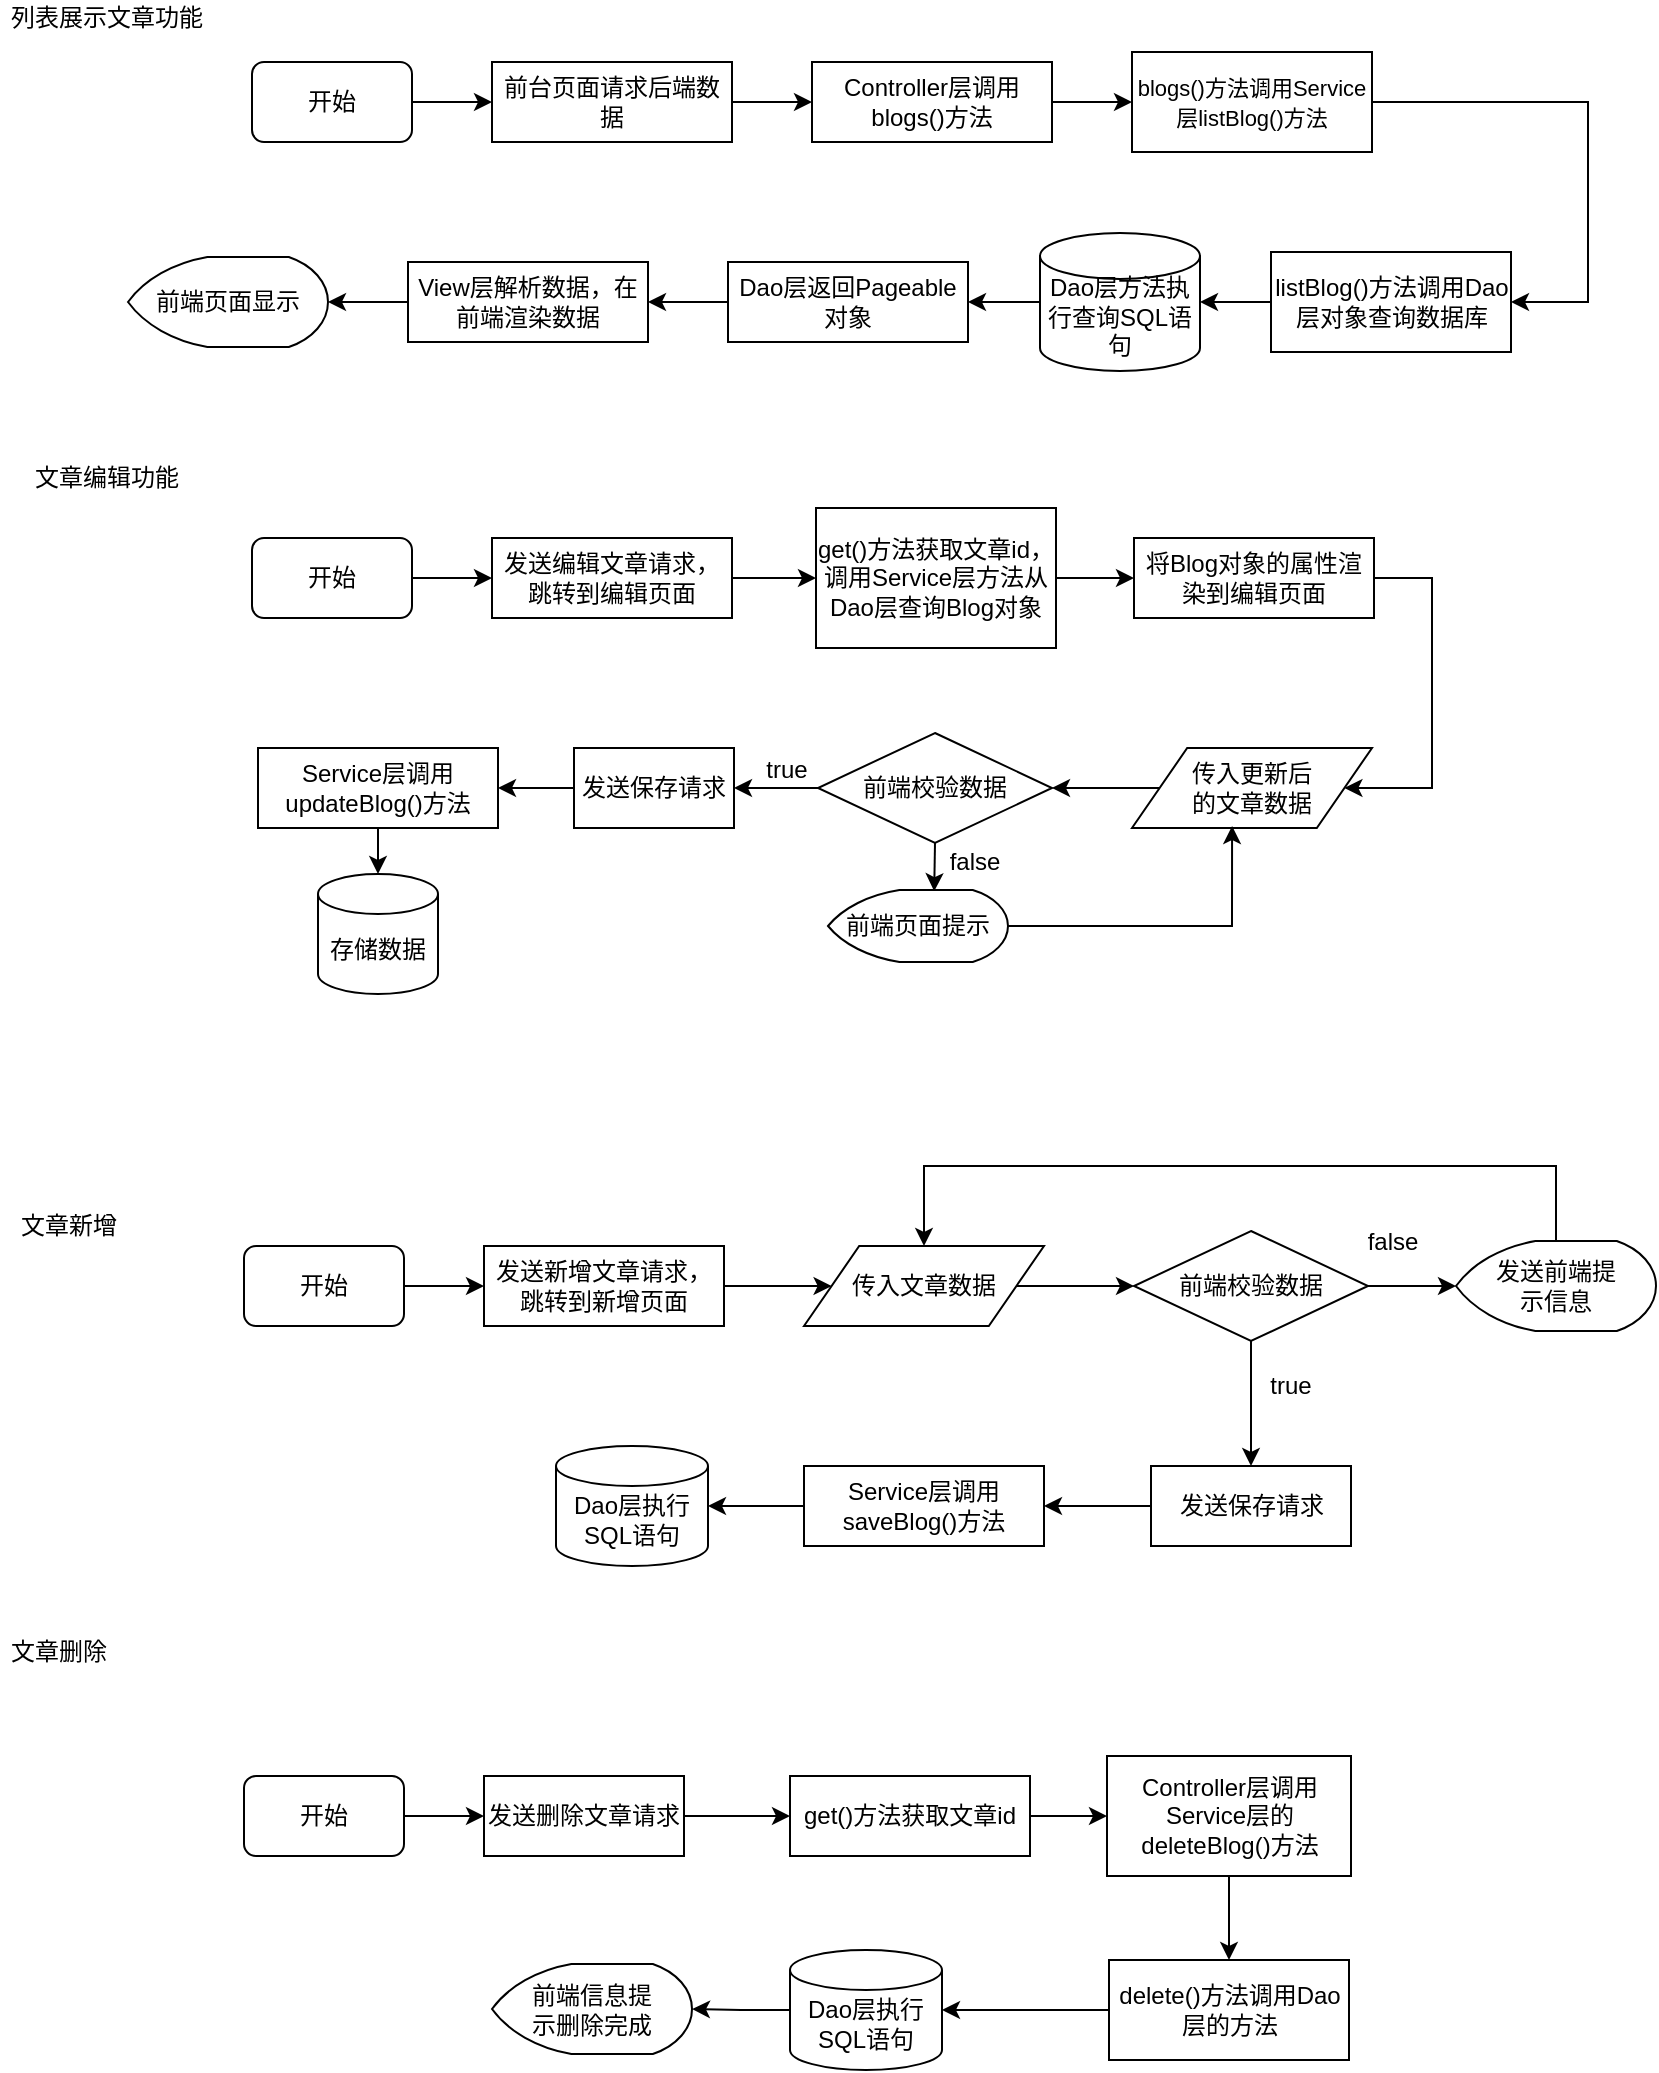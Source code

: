 <mxfile version="20.0.1" type="github">
  <diagram id="C5RBs43oDa-KdzZeNtuy" name="Page-1">
    <mxGraphModel dx="1422" dy="762" grid="0" gridSize="10" guides="1" tooltips="1" connect="1" arrows="1" fold="1" page="1" pageScale="1" pageWidth="1200" pageHeight="1920" math="0" shadow="0">
      <root>
        <mxCell id="WIyWlLk6GJQsqaUBKTNV-0" />
        <mxCell id="WIyWlLk6GJQsqaUBKTNV-1" parent="WIyWlLk6GJQsqaUBKTNV-0" />
        <mxCell id="llNl7VoYxa_XHELYgRbV-3" value="" style="edgeStyle=orthogonalEdgeStyle;rounded=0;orthogonalLoop=1;jettySize=auto;html=1;" parent="WIyWlLk6GJQsqaUBKTNV-1" source="WIyWlLk6GJQsqaUBKTNV-3" target="llNl7VoYxa_XHELYgRbV-2" edge="1">
          <mxGeometry relative="1" as="geometry" />
        </mxCell>
        <mxCell id="WIyWlLk6GJQsqaUBKTNV-3" value="开始" style="rounded=1;whiteSpace=wrap;html=1;fontSize=12;glass=0;strokeWidth=1;shadow=0;" parent="WIyWlLk6GJQsqaUBKTNV-1" vertex="1">
          <mxGeometry x="158" y="41" width="80" height="40" as="geometry" />
        </mxCell>
        <mxCell id="llNl7VoYxa_XHELYgRbV-5" value="" style="edgeStyle=orthogonalEdgeStyle;rounded=0;orthogonalLoop=1;jettySize=auto;html=1;" parent="WIyWlLk6GJQsqaUBKTNV-1" source="llNl7VoYxa_XHELYgRbV-2" target="llNl7VoYxa_XHELYgRbV-4" edge="1">
          <mxGeometry relative="1" as="geometry" />
        </mxCell>
        <mxCell id="llNl7VoYxa_XHELYgRbV-2" value="前台页面请求后端数据" style="whiteSpace=wrap;html=1;rounded=0;glass=0;strokeWidth=1;shadow=0;" parent="WIyWlLk6GJQsqaUBKTNV-1" vertex="1">
          <mxGeometry x="278" y="41" width="120" height="40" as="geometry" />
        </mxCell>
        <mxCell id="llNl7VoYxa_XHELYgRbV-7" value="" style="edgeStyle=orthogonalEdgeStyle;rounded=0;orthogonalLoop=1;jettySize=auto;html=1;entryX=0;entryY=0.5;entryDx=0;entryDy=0;" parent="WIyWlLk6GJQsqaUBKTNV-1" source="llNl7VoYxa_XHELYgRbV-4" target="llNl7VoYxa_XHELYgRbV-6" edge="1">
          <mxGeometry relative="1" as="geometry">
            <mxPoint x="598" y="61" as="targetPoint" />
          </mxGeometry>
        </mxCell>
        <mxCell id="llNl7VoYxa_XHELYgRbV-4" value="Controller层调用blogs()方法" style="whiteSpace=wrap;html=1;rounded=0;glass=0;strokeWidth=1;shadow=0;" parent="WIyWlLk6GJQsqaUBKTNV-1" vertex="1">
          <mxGeometry x="438" y="41" width="120" height="40" as="geometry" />
        </mxCell>
        <mxCell id="llNl7VoYxa_XHELYgRbV-40" style="edgeStyle=orthogonalEdgeStyle;rounded=0;orthogonalLoop=1;jettySize=auto;html=1;fontSize=12;entryX=1;entryY=0.5;entryDx=0;entryDy=0;" parent="WIyWlLk6GJQsqaUBKTNV-1" source="llNl7VoYxa_XHELYgRbV-6" target="llNl7VoYxa_XHELYgRbV-8" edge="1">
          <mxGeometry relative="1" as="geometry">
            <mxPoint x="780" y="160" as="targetPoint" />
            <Array as="points">
              <mxPoint x="826" y="61" />
              <mxPoint x="826" y="161" />
            </Array>
          </mxGeometry>
        </mxCell>
        <mxCell id="llNl7VoYxa_XHELYgRbV-6" value="&lt;font style=&quot;font-size: 11px; line-height: 0.8;&quot;&gt;blogs()方法调用Service层listBlog()方法&lt;/font&gt;" style="whiteSpace=wrap;html=1;rounded=0;glass=0;strokeWidth=1;shadow=0;" parent="WIyWlLk6GJQsqaUBKTNV-1" vertex="1">
          <mxGeometry x="598" y="36" width="120" height="50" as="geometry" />
        </mxCell>
        <mxCell id="llNl7VoYxa_XHELYgRbV-11" value="" style="edgeStyle=orthogonalEdgeStyle;rounded=0;orthogonalLoop=1;jettySize=auto;html=1;fontSize=12;startArrow=none;" parent="WIyWlLk6GJQsqaUBKTNV-1" source="llNl7VoYxa_XHELYgRbV-99" target="llNl7VoYxa_XHELYgRbV-10" edge="1">
          <mxGeometry relative="1" as="geometry" />
        </mxCell>
        <mxCell id="llNl7VoYxa_XHELYgRbV-8" value="listBlog()方法调用Dao层对象查询数据库" style="whiteSpace=wrap;html=1;rounded=0;glass=0;strokeWidth=1;shadow=0;" parent="WIyWlLk6GJQsqaUBKTNV-1" vertex="1">
          <mxGeometry x="667.5" y="136" width="120" height="50" as="geometry" />
        </mxCell>
        <mxCell id="llNl7VoYxa_XHELYgRbV-13" value="" style="edgeStyle=orthogonalEdgeStyle;rounded=0;orthogonalLoop=1;jettySize=auto;html=1;fontSize=12;" parent="WIyWlLk6GJQsqaUBKTNV-1" source="llNl7VoYxa_XHELYgRbV-10" target="llNl7VoYxa_XHELYgRbV-12" edge="1">
          <mxGeometry relative="1" as="geometry" />
        </mxCell>
        <mxCell id="llNl7VoYxa_XHELYgRbV-10" value="Dao层返回Pageable对象" style="whiteSpace=wrap;html=1;rounded=0;glass=0;strokeWidth=1;shadow=0;" parent="WIyWlLk6GJQsqaUBKTNV-1" vertex="1">
          <mxGeometry x="396" y="141" width="120" height="40" as="geometry" />
        </mxCell>
        <mxCell id="llNl7VoYxa_XHELYgRbV-27" style="edgeStyle=orthogonalEdgeStyle;rounded=0;orthogonalLoop=1;jettySize=auto;html=1;entryX=1;entryY=0.5;entryDx=0;entryDy=0;entryPerimeter=0;fontSize=12;" parent="WIyWlLk6GJQsqaUBKTNV-1" source="llNl7VoYxa_XHELYgRbV-12" target="llNl7VoYxa_XHELYgRbV-26" edge="1">
          <mxGeometry relative="1" as="geometry" />
        </mxCell>
        <mxCell id="llNl7VoYxa_XHELYgRbV-12" value="View层解析数据，在前端渲染数据" style="whiteSpace=wrap;html=1;rounded=0;glass=0;strokeWidth=1;shadow=0;" parent="WIyWlLk6GJQsqaUBKTNV-1" vertex="1">
          <mxGeometry x="236" y="141" width="120" height="40" as="geometry" />
        </mxCell>
        <mxCell id="llNl7VoYxa_XHELYgRbV-19" value="" style="edgeStyle=orthogonalEdgeStyle;rounded=0;orthogonalLoop=1;jettySize=auto;html=1;fontSize=12;" parent="WIyWlLk6GJQsqaUBKTNV-1" source="llNl7VoYxa_XHELYgRbV-17" target="llNl7VoYxa_XHELYgRbV-18" edge="1">
          <mxGeometry relative="1" as="geometry" />
        </mxCell>
        <mxCell id="llNl7VoYxa_XHELYgRbV-17" value="开始" style="rounded=1;whiteSpace=wrap;html=1;fontSize=12;glass=0;strokeWidth=1;shadow=0;" parent="WIyWlLk6GJQsqaUBKTNV-1" vertex="1">
          <mxGeometry x="158" y="279" width="80" height="40" as="geometry" />
        </mxCell>
        <mxCell id="llNl7VoYxa_XHELYgRbV-21" value="" style="edgeStyle=orthogonalEdgeStyle;rounded=0;orthogonalLoop=1;jettySize=auto;html=1;fontSize=12;" parent="WIyWlLk6GJQsqaUBKTNV-1" source="llNl7VoYxa_XHELYgRbV-18" target="llNl7VoYxa_XHELYgRbV-20" edge="1">
          <mxGeometry relative="1" as="geometry" />
        </mxCell>
        <mxCell id="llNl7VoYxa_XHELYgRbV-18" value="发送编辑文章请求，跳转到编辑页面" style="whiteSpace=wrap;html=1;rounded=0;glass=0;strokeWidth=1;shadow=0;" parent="WIyWlLk6GJQsqaUBKTNV-1" vertex="1">
          <mxGeometry x="278" y="279" width="120" height="40" as="geometry" />
        </mxCell>
        <mxCell id="llNl7VoYxa_XHELYgRbV-23" value="" style="edgeStyle=orthogonalEdgeStyle;rounded=0;orthogonalLoop=1;jettySize=auto;html=1;fontSize=12;" parent="WIyWlLk6GJQsqaUBKTNV-1" source="llNl7VoYxa_XHELYgRbV-20" target="llNl7VoYxa_XHELYgRbV-22" edge="1">
          <mxGeometry relative="1" as="geometry" />
        </mxCell>
        <mxCell id="llNl7VoYxa_XHELYgRbV-20" value="get()方法获取文章id，调用Service层方法从Dao层查询Blog对象" style="whiteSpace=wrap;html=1;rounded=0;glass=0;strokeWidth=1;shadow=0;" parent="WIyWlLk6GJQsqaUBKTNV-1" vertex="1">
          <mxGeometry x="440" y="264" width="120" height="70" as="geometry" />
        </mxCell>
        <mxCell id="llNl7VoYxa_XHELYgRbV-25" value="" style="edgeStyle=orthogonalEdgeStyle;rounded=0;orthogonalLoop=1;jettySize=auto;html=1;fontSize=12;exitX=1;exitY=0.5;exitDx=0;exitDy=0;entryX=1;entryY=0.5;entryDx=0;entryDy=0;" parent="WIyWlLk6GJQsqaUBKTNV-1" source="llNl7VoYxa_XHELYgRbV-22" target="llNl7VoYxa_XHELYgRbV-30" edge="1">
          <mxGeometry relative="1" as="geometry">
            <mxPoint x="708" y="404" as="targetPoint" />
            <Array as="points">
              <mxPoint x="748" y="299" />
              <mxPoint x="748" y="404" />
            </Array>
          </mxGeometry>
        </mxCell>
        <mxCell id="llNl7VoYxa_XHELYgRbV-22" value="将Blog对象的属性渲染到编辑页面" style="whiteSpace=wrap;html=1;rounded=0;glass=0;strokeWidth=1;shadow=0;" parent="WIyWlLk6GJQsqaUBKTNV-1" vertex="1">
          <mxGeometry x="599" y="279" width="120" height="40" as="geometry" />
        </mxCell>
        <mxCell id="llNl7VoYxa_XHELYgRbV-29" value="" style="edgeStyle=orthogonalEdgeStyle;rounded=0;orthogonalLoop=1;jettySize=auto;html=1;fontSize=12;exitX=0;exitY=0.5;exitDx=0;exitDy=0;entryX=1;entryY=0.5;entryDx=0;entryDy=0;entryPerimeter=0;" parent="WIyWlLk6GJQsqaUBKTNV-1" source="llNl7VoYxa_XHELYgRbV-30" target="llNl7VoYxa_XHELYgRbV-68" edge="1">
          <mxGeometry relative="1" as="geometry">
            <mxPoint x="608" y="404" as="sourcePoint" />
          </mxGeometry>
        </mxCell>
        <mxCell id="llNl7VoYxa_XHELYgRbV-26" value="前端页面显示" style="strokeWidth=1;html=1;shape=mxgraph.flowchart.display;whiteSpace=wrap;rounded=0;fontSize=12;" parent="WIyWlLk6GJQsqaUBKTNV-1" vertex="1">
          <mxGeometry x="96" y="138.5" width="100" height="45" as="geometry" />
        </mxCell>
        <mxCell id="llNl7VoYxa_XHELYgRbV-32" value="" style="edgeStyle=orthogonalEdgeStyle;rounded=0;orthogonalLoop=1;jettySize=auto;html=1;fontSize=12;" parent="WIyWlLk6GJQsqaUBKTNV-1" source="llNl7VoYxa_XHELYgRbV-28" target="llNl7VoYxa_XHELYgRbV-31" edge="1">
          <mxGeometry relative="1" as="geometry" />
        </mxCell>
        <mxCell id="llNl7VoYxa_XHELYgRbV-28" value="发送保存请求" style="whiteSpace=wrap;html=1;rounded=0;glass=0;strokeWidth=1;shadow=0;" parent="WIyWlLk6GJQsqaUBKTNV-1" vertex="1">
          <mxGeometry x="319" y="384" width="80" height="40" as="geometry" />
        </mxCell>
        <mxCell id="llNl7VoYxa_XHELYgRbV-30" value="传入更新后&lt;br&gt;的文章数据" style="shape=parallelogram;html=1;strokeWidth=1;perimeter=parallelogramPerimeter;whiteSpace=wrap;rounded=0;arcSize=12;size=0.23;fontSize=12;" parent="WIyWlLk6GJQsqaUBKTNV-1" vertex="1">
          <mxGeometry x="598" y="384" width="120" height="40" as="geometry" />
        </mxCell>
        <mxCell id="llNl7VoYxa_XHELYgRbV-36" value="" style="edgeStyle=orthogonalEdgeStyle;rounded=0;orthogonalLoop=1;jettySize=auto;html=1;fontSize=12;" parent="WIyWlLk6GJQsqaUBKTNV-1" source="llNl7VoYxa_XHELYgRbV-31" target="llNl7VoYxa_XHELYgRbV-35" edge="1">
          <mxGeometry relative="1" as="geometry" />
        </mxCell>
        <mxCell id="llNl7VoYxa_XHELYgRbV-31" value="Service层调用updateBlog()方法" style="whiteSpace=wrap;html=1;rounded=0;glass=0;strokeWidth=1;shadow=0;" parent="WIyWlLk6GJQsqaUBKTNV-1" vertex="1">
          <mxGeometry x="161" y="384" width="120" height="40" as="geometry" />
        </mxCell>
        <mxCell id="llNl7VoYxa_XHELYgRbV-35" value="&lt;br&gt;存储数据" style="strokeWidth=1;html=1;shape=mxgraph.flowchart.database;whiteSpace=wrap;rounded=0;fontSize=12;" parent="WIyWlLk6GJQsqaUBKTNV-1" vertex="1">
          <mxGeometry x="191" y="447" width="60" height="60" as="geometry" />
        </mxCell>
        <mxCell id="llNl7VoYxa_XHELYgRbV-37" value="列表展示文章功能" style="text;html=1;align=center;verticalAlign=middle;resizable=0;points=[];autosize=1;strokeColor=none;fillColor=none;fontSize=12;" parent="WIyWlLk6GJQsqaUBKTNV-1" vertex="1">
          <mxGeometry x="32" y="10" width="106" height="18" as="geometry" />
        </mxCell>
        <mxCell id="llNl7VoYxa_XHELYgRbV-38" value="文章编辑功能" style="text;html=1;align=center;verticalAlign=middle;resizable=0;points=[];autosize=1;strokeColor=none;fillColor=none;fontSize=12;" parent="WIyWlLk6GJQsqaUBKTNV-1" vertex="1">
          <mxGeometry x="44" y="240" width="82" height="18" as="geometry" />
        </mxCell>
        <mxCell id="llNl7VoYxa_XHELYgRbV-41" value="" style="edgeStyle=orthogonalEdgeStyle;rounded=0;orthogonalLoop=1;jettySize=auto;html=1;fontSize=12;" parent="WIyWlLk6GJQsqaUBKTNV-1" source="llNl7VoYxa_XHELYgRbV-42" target="llNl7VoYxa_XHELYgRbV-43" edge="1">
          <mxGeometry relative="1" as="geometry" />
        </mxCell>
        <mxCell id="llNl7VoYxa_XHELYgRbV-42" value="开始" style="rounded=1;whiteSpace=wrap;html=1;fontSize=12;glass=0;strokeWidth=1;shadow=0;" parent="WIyWlLk6GJQsqaUBKTNV-1" vertex="1">
          <mxGeometry x="154" y="633" width="80" height="40" as="geometry" />
        </mxCell>
        <mxCell id="llNl7VoYxa_XHELYgRbV-47" style="edgeStyle=orthogonalEdgeStyle;rounded=0;orthogonalLoop=1;jettySize=auto;html=1;fontSize=12;" parent="WIyWlLk6GJQsqaUBKTNV-1" source="llNl7VoYxa_XHELYgRbV-43" target="llNl7VoYxa_XHELYgRbV-45" edge="1">
          <mxGeometry relative="1" as="geometry" />
        </mxCell>
        <mxCell id="llNl7VoYxa_XHELYgRbV-43" value="发送新增文章请求，跳转到新增页面" style="whiteSpace=wrap;html=1;rounded=0;glass=0;strokeWidth=1;shadow=0;" parent="WIyWlLk6GJQsqaUBKTNV-1" vertex="1">
          <mxGeometry x="274" y="633" width="120" height="40" as="geometry" />
        </mxCell>
        <mxCell id="llNl7VoYxa_XHELYgRbV-44" value="文章新增" style="text;html=1;align=center;verticalAlign=middle;resizable=0;points=[];autosize=1;strokeColor=none;fillColor=none;fontSize=12;" parent="WIyWlLk6GJQsqaUBKTNV-1" vertex="1">
          <mxGeometry x="36" y="613" width="60" height="20" as="geometry" />
        </mxCell>
        <mxCell id="llNl7VoYxa_XHELYgRbV-52" style="edgeStyle=orthogonalEdgeStyle;rounded=0;orthogonalLoop=1;jettySize=auto;html=1;exitX=0.5;exitY=1;exitDx=0;exitDy=0;fontSize=12;startArrow=none;entryX=0.5;entryY=0;entryDx=0;entryDy=0;exitPerimeter=0;" parent="WIyWlLk6GJQsqaUBKTNV-1" source="llNl7VoYxa_XHELYgRbV-54" target="llNl7VoYxa_XHELYgRbV-49" edge="1">
          <mxGeometry relative="1" as="geometry">
            <mxPoint x="806" y="693" as="targetPoint" />
          </mxGeometry>
        </mxCell>
        <mxCell id="llNl7VoYxa_XHELYgRbV-61" value="true" style="edgeLabel;html=1;align=center;verticalAlign=middle;resizable=0;points=[];fontSize=12;" parent="llNl7VoYxa_XHELYgRbV-52" vertex="1" connectable="0">
          <mxGeometry x="-0.472" y="10" relative="1" as="geometry">
            <mxPoint x="9" y="6" as="offset" />
          </mxGeometry>
        </mxCell>
        <mxCell id="llNl7VoYxa_XHELYgRbV-45" value="传入文章数据" style="shape=parallelogram;html=1;strokeWidth=1;perimeter=parallelogramPerimeter;whiteSpace=wrap;rounded=0;arcSize=12;size=0.23;fontSize=12;" parent="WIyWlLk6GJQsqaUBKTNV-1" vertex="1">
          <mxGeometry x="434" y="633" width="120" height="40" as="geometry" />
        </mxCell>
        <mxCell id="llNl7VoYxa_XHELYgRbV-48" value="" style="edgeStyle=orthogonalEdgeStyle;rounded=0;orthogonalLoop=1;jettySize=auto;html=1;fontSize=12;exitX=0;exitY=0.5;exitDx=0;exitDy=0;" parent="WIyWlLk6GJQsqaUBKTNV-1" source="llNl7VoYxa_XHELYgRbV-49" target="llNl7VoYxa_XHELYgRbV-51" edge="1">
          <mxGeometry relative="1" as="geometry">
            <Array as="points">
              <mxPoint x="596" y="763" />
              <mxPoint x="596" y="763" />
            </Array>
          </mxGeometry>
        </mxCell>
        <mxCell id="llNl7VoYxa_XHELYgRbV-49" value="发送保存请求" style="whiteSpace=wrap;html=1;rounded=0;glass=0;strokeWidth=1;shadow=0;" parent="WIyWlLk6GJQsqaUBKTNV-1" vertex="1">
          <mxGeometry x="607.5" y="743" width="100" height="40" as="geometry" />
        </mxCell>
        <mxCell id="llNl7VoYxa_XHELYgRbV-50" value="" style="edgeStyle=orthogonalEdgeStyle;rounded=0;orthogonalLoop=1;jettySize=auto;html=1;fontSize=12;exitX=0;exitY=0.5;exitDx=0;exitDy=0;entryX=1;entryY=0.5;entryDx=0;entryDy=0;entryPerimeter=0;" parent="WIyWlLk6GJQsqaUBKTNV-1" source="llNl7VoYxa_XHELYgRbV-51" target="llNl7VoYxa_XHELYgRbV-53" edge="1">
          <mxGeometry relative="1" as="geometry">
            <mxPoint x="498" y="783" as="targetPoint" />
          </mxGeometry>
        </mxCell>
        <mxCell id="llNl7VoYxa_XHELYgRbV-51" value="Service层调用saveBlog()方法" style="whiteSpace=wrap;html=1;rounded=0;glass=0;strokeWidth=1;shadow=0;" parent="WIyWlLk6GJQsqaUBKTNV-1" vertex="1">
          <mxGeometry x="434" y="743" width="120" height="40" as="geometry" />
        </mxCell>
        <mxCell id="llNl7VoYxa_XHELYgRbV-53" value="&lt;br&gt;Dao层执行SQL语句" style="strokeWidth=1;html=1;shape=mxgraph.flowchart.database;whiteSpace=wrap;rounded=0;fontSize=12;" parent="WIyWlLk6GJQsqaUBKTNV-1" vertex="1">
          <mxGeometry x="310" y="733" width="76" height="60" as="geometry" />
        </mxCell>
        <mxCell id="llNl7VoYxa_XHELYgRbV-58" value="" style="edgeStyle=orthogonalEdgeStyle;rounded=0;orthogonalLoop=1;jettySize=auto;html=1;fontSize=12;endArrow=classic;endFill=1;entryX=0;entryY=0.5;entryDx=0;entryDy=0;entryPerimeter=0;" parent="WIyWlLk6GJQsqaUBKTNV-1" source="llNl7VoYxa_XHELYgRbV-54" target="llNl7VoYxa_XHELYgRbV-95" edge="1">
          <mxGeometry relative="1" as="geometry">
            <mxPoint x="756" y="653" as="targetPoint" />
          </mxGeometry>
        </mxCell>
        <mxCell id="llNl7VoYxa_XHELYgRbV-54" value="前端校验数据" style="strokeWidth=1;html=1;shape=mxgraph.flowchart.decision;whiteSpace=wrap;rounded=0;fontSize=12;" parent="WIyWlLk6GJQsqaUBKTNV-1" vertex="1">
          <mxGeometry x="599" y="625.5" width="117" height="55" as="geometry" />
        </mxCell>
        <mxCell id="llNl7VoYxa_XHELYgRbV-55" value="" style="edgeStyle=orthogonalEdgeStyle;rounded=0;orthogonalLoop=1;jettySize=auto;html=1;exitX=1;exitY=0.5;exitDx=0;exitDy=0;fontSize=12;endArrow=classic;endFill=1;" parent="WIyWlLk6GJQsqaUBKTNV-1" source="llNl7VoYxa_XHELYgRbV-45" target="llNl7VoYxa_XHELYgRbV-54" edge="1">
          <mxGeometry relative="1" as="geometry">
            <mxPoint x="540.2" y="653" as="sourcePoint" />
            <mxPoint x="916" y="653" as="targetPoint" />
            <Array as="points" />
          </mxGeometry>
        </mxCell>
        <mxCell id="llNl7VoYxa_XHELYgRbV-60" style="edgeStyle=orthogonalEdgeStyle;rounded=0;orthogonalLoop=1;jettySize=auto;html=1;entryX=0.5;entryY=0;entryDx=0;entryDy=0;fontSize=12;endArrow=classic;endFill=1;exitX=0.5;exitY=0;exitDx=0;exitDy=0;exitPerimeter=0;" parent="WIyWlLk6GJQsqaUBKTNV-1" source="llNl7VoYxa_XHELYgRbV-95" target="llNl7VoYxa_XHELYgRbV-45" edge="1">
          <mxGeometry relative="1" as="geometry">
            <mxPoint x="840" y="590" as="sourcePoint" />
            <Array as="points">
              <mxPoint x="810" y="593" />
              <mxPoint x="494" y="593" />
            </Array>
          </mxGeometry>
        </mxCell>
        <mxCell id="llNl7VoYxa_XHELYgRbV-59" value="false" style="text;html=1;align=center;verticalAlign=middle;resizable=0;points=[];autosize=1;strokeColor=none;fillColor=none;fontSize=12;" parent="WIyWlLk6GJQsqaUBKTNV-1" vertex="1">
          <mxGeometry x="707.5" y="620.5" width="40" height="20" as="geometry" />
        </mxCell>
        <mxCell id="llNl7VoYxa_XHELYgRbV-67" value="" style="edgeStyle=orthogonalEdgeStyle;rounded=0;orthogonalLoop=1;jettySize=auto;html=1;fontSize=12;endArrow=classic;endFill=1;exitX=0.5;exitY=1;exitDx=0;exitDy=0;exitPerimeter=0;entryX=0.59;entryY=0.017;entryDx=0;entryDy=0;entryPerimeter=0;" parent="WIyWlLk6GJQsqaUBKTNV-1" source="llNl7VoYxa_XHELYgRbV-68" target="wCl2CmOc1jCwZxvztvLs-0" edge="1">
          <mxGeometry relative="1" as="geometry">
            <mxPoint x="499.5" y="463.5" as="targetPoint" />
          </mxGeometry>
        </mxCell>
        <mxCell id="llNl7VoYxa_XHELYgRbV-72" style="edgeStyle=orthogonalEdgeStyle;rounded=0;orthogonalLoop=1;jettySize=auto;html=1;fontSize=12;endArrow=classic;endFill=1;" parent="WIyWlLk6GJQsqaUBKTNV-1" source="llNl7VoYxa_XHELYgRbV-68" target="llNl7VoYxa_XHELYgRbV-28" edge="1">
          <mxGeometry relative="1" as="geometry" />
        </mxCell>
        <mxCell id="llNl7VoYxa_XHELYgRbV-68" value="前端校验数据" style="strokeWidth=1;html=1;shape=mxgraph.flowchart.decision;whiteSpace=wrap;rounded=0;fontSize=12;" parent="WIyWlLk6GJQsqaUBKTNV-1" vertex="1">
          <mxGeometry x="441" y="376.5" width="117" height="55" as="geometry" />
        </mxCell>
        <mxCell id="llNl7VoYxa_XHELYgRbV-71" style="edgeStyle=orthogonalEdgeStyle;rounded=0;orthogonalLoop=1;jettySize=auto;html=1;fontSize=12;endArrow=classic;endFill=1;entryX=0.417;entryY=0.975;entryDx=0;entryDy=0;entryPerimeter=0;exitX=1;exitY=0.5;exitDx=0;exitDy=0;exitPerimeter=0;" parent="WIyWlLk6GJQsqaUBKTNV-1" source="wCl2CmOc1jCwZxvztvLs-0" target="llNl7VoYxa_XHELYgRbV-30" edge="1">
          <mxGeometry relative="1" as="geometry">
            <mxPoint x="605" y="483.5" as="targetPoint" />
            <mxPoint x="544.5" y="483.5" as="sourcePoint" />
          </mxGeometry>
        </mxCell>
        <mxCell id="llNl7VoYxa_XHELYgRbV-70" value="false" style="text;html=1;align=center;verticalAlign=middle;resizable=0;points=[];autosize=1;strokeColor=none;fillColor=none;fontSize=12;" parent="WIyWlLk6GJQsqaUBKTNV-1" vertex="1">
          <mxGeometry x="499" y="431" width="40" height="20" as="geometry" />
        </mxCell>
        <mxCell id="llNl7VoYxa_XHELYgRbV-73" value="true" style="text;html=1;align=center;verticalAlign=middle;resizable=0;points=[];autosize=1;strokeColor=none;fillColor=none;fontSize=12;" parent="WIyWlLk6GJQsqaUBKTNV-1" vertex="1">
          <mxGeometry x="409" y="386" width="31" height="18" as="geometry" />
        </mxCell>
        <mxCell id="llNl7VoYxa_XHELYgRbV-77" value="" style="edgeStyle=orthogonalEdgeStyle;rounded=0;orthogonalLoop=1;jettySize=auto;html=1;fontSize=12;" parent="WIyWlLk6GJQsqaUBKTNV-1" source="llNl7VoYxa_XHELYgRbV-78" target="llNl7VoYxa_XHELYgRbV-79" edge="1">
          <mxGeometry relative="1" as="geometry" />
        </mxCell>
        <mxCell id="llNl7VoYxa_XHELYgRbV-78" value="开始" style="rounded=1;whiteSpace=wrap;html=1;fontSize=12;glass=0;strokeWidth=1;shadow=0;" parent="WIyWlLk6GJQsqaUBKTNV-1" vertex="1">
          <mxGeometry x="154" y="898" width="80" height="40" as="geometry" />
        </mxCell>
        <mxCell id="llNl7VoYxa_XHELYgRbV-82" style="edgeStyle=orthogonalEdgeStyle;rounded=0;orthogonalLoop=1;jettySize=auto;html=1;entryX=0;entryY=0.5;entryDx=0;entryDy=0;fontSize=12;endArrow=classic;endFill=1;" parent="WIyWlLk6GJQsqaUBKTNV-1" source="llNl7VoYxa_XHELYgRbV-79" target="llNl7VoYxa_XHELYgRbV-81" edge="1">
          <mxGeometry relative="1" as="geometry" />
        </mxCell>
        <mxCell id="llNl7VoYxa_XHELYgRbV-79" value="发送删除文章请求" style="whiteSpace=wrap;html=1;rounded=0;glass=0;strokeWidth=1;shadow=0;" parent="WIyWlLk6GJQsqaUBKTNV-1" vertex="1">
          <mxGeometry x="274" y="898" width="100" height="40" as="geometry" />
        </mxCell>
        <mxCell id="llNl7VoYxa_XHELYgRbV-80" value="文章删除" style="text;html=1;align=center;verticalAlign=middle;resizable=0;points=[];autosize=1;strokeColor=none;fillColor=none;fontSize=12;" parent="WIyWlLk6GJQsqaUBKTNV-1" vertex="1">
          <mxGeometry x="32" y="827" width="58" height="18" as="geometry" />
        </mxCell>
        <mxCell id="llNl7VoYxa_XHELYgRbV-84" value="" style="edgeStyle=orthogonalEdgeStyle;rounded=0;orthogonalLoop=1;jettySize=auto;html=1;fontSize=12;endArrow=classic;endFill=1;" parent="WIyWlLk6GJQsqaUBKTNV-1" source="llNl7VoYxa_XHELYgRbV-81" target="llNl7VoYxa_XHELYgRbV-83" edge="1">
          <mxGeometry relative="1" as="geometry" />
        </mxCell>
        <mxCell id="llNl7VoYxa_XHELYgRbV-81" value="get()方法获取文章id" style="whiteSpace=wrap;html=1;rounded=0;glass=0;strokeWidth=1;shadow=0;" parent="WIyWlLk6GJQsqaUBKTNV-1" vertex="1">
          <mxGeometry x="427" y="898" width="120" height="40" as="geometry" />
        </mxCell>
        <mxCell id="llNl7VoYxa_XHELYgRbV-86" value="" style="edgeStyle=orthogonalEdgeStyle;rounded=0;orthogonalLoop=1;jettySize=auto;html=1;fontSize=12;endArrow=classic;endFill=1;" parent="WIyWlLk6GJQsqaUBKTNV-1" source="llNl7VoYxa_XHELYgRbV-83" target="llNl7VoYxa_XHELYgRbV-85" edge="1">
          <mxGeometry relative="1" as="geometry" />
        </mxCell>
        <mxCell id="llNl7VoYxa_XHELYgRbV-83" value="Controller层调用Service层的deleteBlog()方法" style="whiteSpace=wrap;html=1;rounded=0;glass=0;strokeWidth=1;shadow=0;" parent="WIyWlLk6GJQsqaUBKTNV-1" vertex="1">
          <mxGeometry x="585.5" y="888" width="122" height="60" as="geometry" />
        </mxCell>
        <mxCell id="llNl7VoYxa_XHELYgRbV-92" style="edgeStyle=orthogonalEdgeStyle;rounded=0;orthogonalLoop=1;jettySize=auto;html=1;fontSize=12;endArrow=classic;endFill=1;" parent="WIyWlLk6GJQsqaUBKTNV-1" source="llNl7VoYxa_XHELYgRbV-85" target="llNl7VoYxa_XHELYgRbV-89" edge="1">
          <mxGeometry relative="1" as="geometry" />
        </mxCell>
        <mxCell id="llNl7VoYxa_XHELYgRbV-85" value="delete()方法调用Dao层的方法" style="whiteSpace=wrap;html=1;rounded=0;glass=0;strokeWidth=1;shadow=0;" parent="WIyWlLk6GJQsqaUBKTNV-1" vertex="1">
          <mxGeometry x="586.5" y="990" width="120" height="50" as="geometry" />
        </mxCell>
        <mxCell id="llNl7VoYxa_XHELYgRbV-94" style="edgeStyle=orthogonalEdgeStyle;rounded=0;orthogonalLoop=1;jettySize=auto;html=1;entryX=1;entryY=0.5;entryDx=0;entryDy=0;entryPerimeter=0;fontSize=12;endArrow=classic;endFill=1;" parent="WIyWlLk6GJQsqaUBKTNV-1" source="llNl7VoYxa_XHELYgRbV-89" target="llNl7VoYxa_XHELYgRbV-93" edge="1">
          <mxGeometry relative="1" as="geometry" />
        </mxCell>
        <mxCell id="llNl7VoYxa_XHELYgRbV-89" value="&lt;br&gt;Dao层执行SQL语句" style="strokeWidth=1;html=1;shape=mxgraph.flowchart.database;whiteSpace=wrap;rounded=0;fontSize=12;" parent="WIyWlLk6GJQsqaUBKTNV-1" vertex="1">
          <mxGeometry x="427" y="985" width="76" height="60" as="geometry" />
        </mxCell>
        <mxCell id="llNl7VoYxa_XHELYgRbV-93" value="前端信息提&lt;br&gt;示删除完成" style="strokeWidth=1;html=1;shape=mxgraph.flowchart.display;whiteSpace=wrap;rounded=0;fontSize=12;" parent="WIyWlLk6GJQsqaUBKTNV-1" vertex="1">
          <mxGeometry x="278" y="992" width="100" height="45" as="geometry" />
        </mxCell>
        <mxCell id="llNl7VoYxa_XHELYgRbV-95" value="发送前端提&lt;br&gt;示信息" style="strokeWidth=1;html=1;shape=mxgraph.flowchart.display;whiteSpace=wrap;rounded=0;fontSize=12;" parent="WIyWlLk6GJQsqaUBKTNV-1" vertex="1">
          <mxGeometry x="760" y="630.5" width="100" height="45" as="geometry" />
        </mxCell>
        <mxCell id="llNl7VoYxa_XHELYgRbV-99" value="&lt;br&gt;Dao层方法执行查询SQL语句" style="strokeWidth=1;html=1;shape=mxgraph.flowchart.database;whiteSpace=wrap;" parent="WIyWlLk6GJQsqaUBKTNV-1" vertex="1">
          <mxGeometry x="552" y="126.5" width="80" height="69" as="geometry" />
        </mxCell>
        <mxCell id="llNl7VoYxa_XHELYgRbV-100" value="" style="edgeStyle=orthogonalEdgeStyle;rounded=0;orthogonalLoop=1;jettySize=auto;html=1;fontSize=12;endArrow=classic;startArrow=none;startFill=0;endFill=1;" parent="WIyWlLk6GJQsqaUBKTNV-1" source="llNl7VoYxa_XHELYgRbV-8" target="llNl7VoYxa_XHELYgRbV-99" edge="1">
          <mxGeometry relative="1" as="geometry">
            <mxPoint x="667.5" y="161" as="sourcePoint" />
            <mxPoint x="444" y="161" as="targetPoint" />
          </mxGeometry>
        </mxCell>
        <mxCell id="wCl2CmOc1jCwZxvztvLs-0" value="前端页面提示" style="strokeWidth=1;html=1;shape=mxgraph.flowchart.display;whiteSpace=wrap;" vertex="1" parent="WIyWlLk6GJQsqaUBKTNV-1">
          <mxGeometry x="446" y="455" width="90" height="36" as="geometry" />
        </mxCell>
      </root>
    </mxGraphModel>
  </diagram>
</mxfile>
